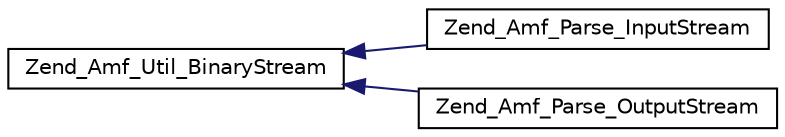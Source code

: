digraph G
{
  edge [fontname="Helvetica",fontsize="10",labelfontname="Helvetica",labelfontsize="10"];
  node [fontname="Helvetica",fontsize="10",shape=record];
  rankdir="LR";
  Node1 [label="Zend_Amf_Util_BinaryStream",height=0.2,width=0.4,color="black", fillcolor="white", style="filled",URL="$class_zend___amf___util___binary_stream.html"];
  Node1 -> Node2 [dir="back",color="midnightblue",fontsize="10",style="solid",fontname="Helvetica"];
  Node2 [label="Zend_Amf_Parse_InputStream",height=0.2,width=0.4,color="black", fillcolor="white", style="filled",URL="$class_zend___amf___parse___input_stream.html"];
  Node1 -> Node3 [dir="back",color="midnightblue",fontsize="10",style="solid",fontname="Helvetica"];
  Node3 [label="Zend_Amf_Parse_OutputStream",height=0.2,width=0.4,color="black", fillcolor="white", style="filled",URL="$class_zend___amf___parse___output_stream.html"];
}
